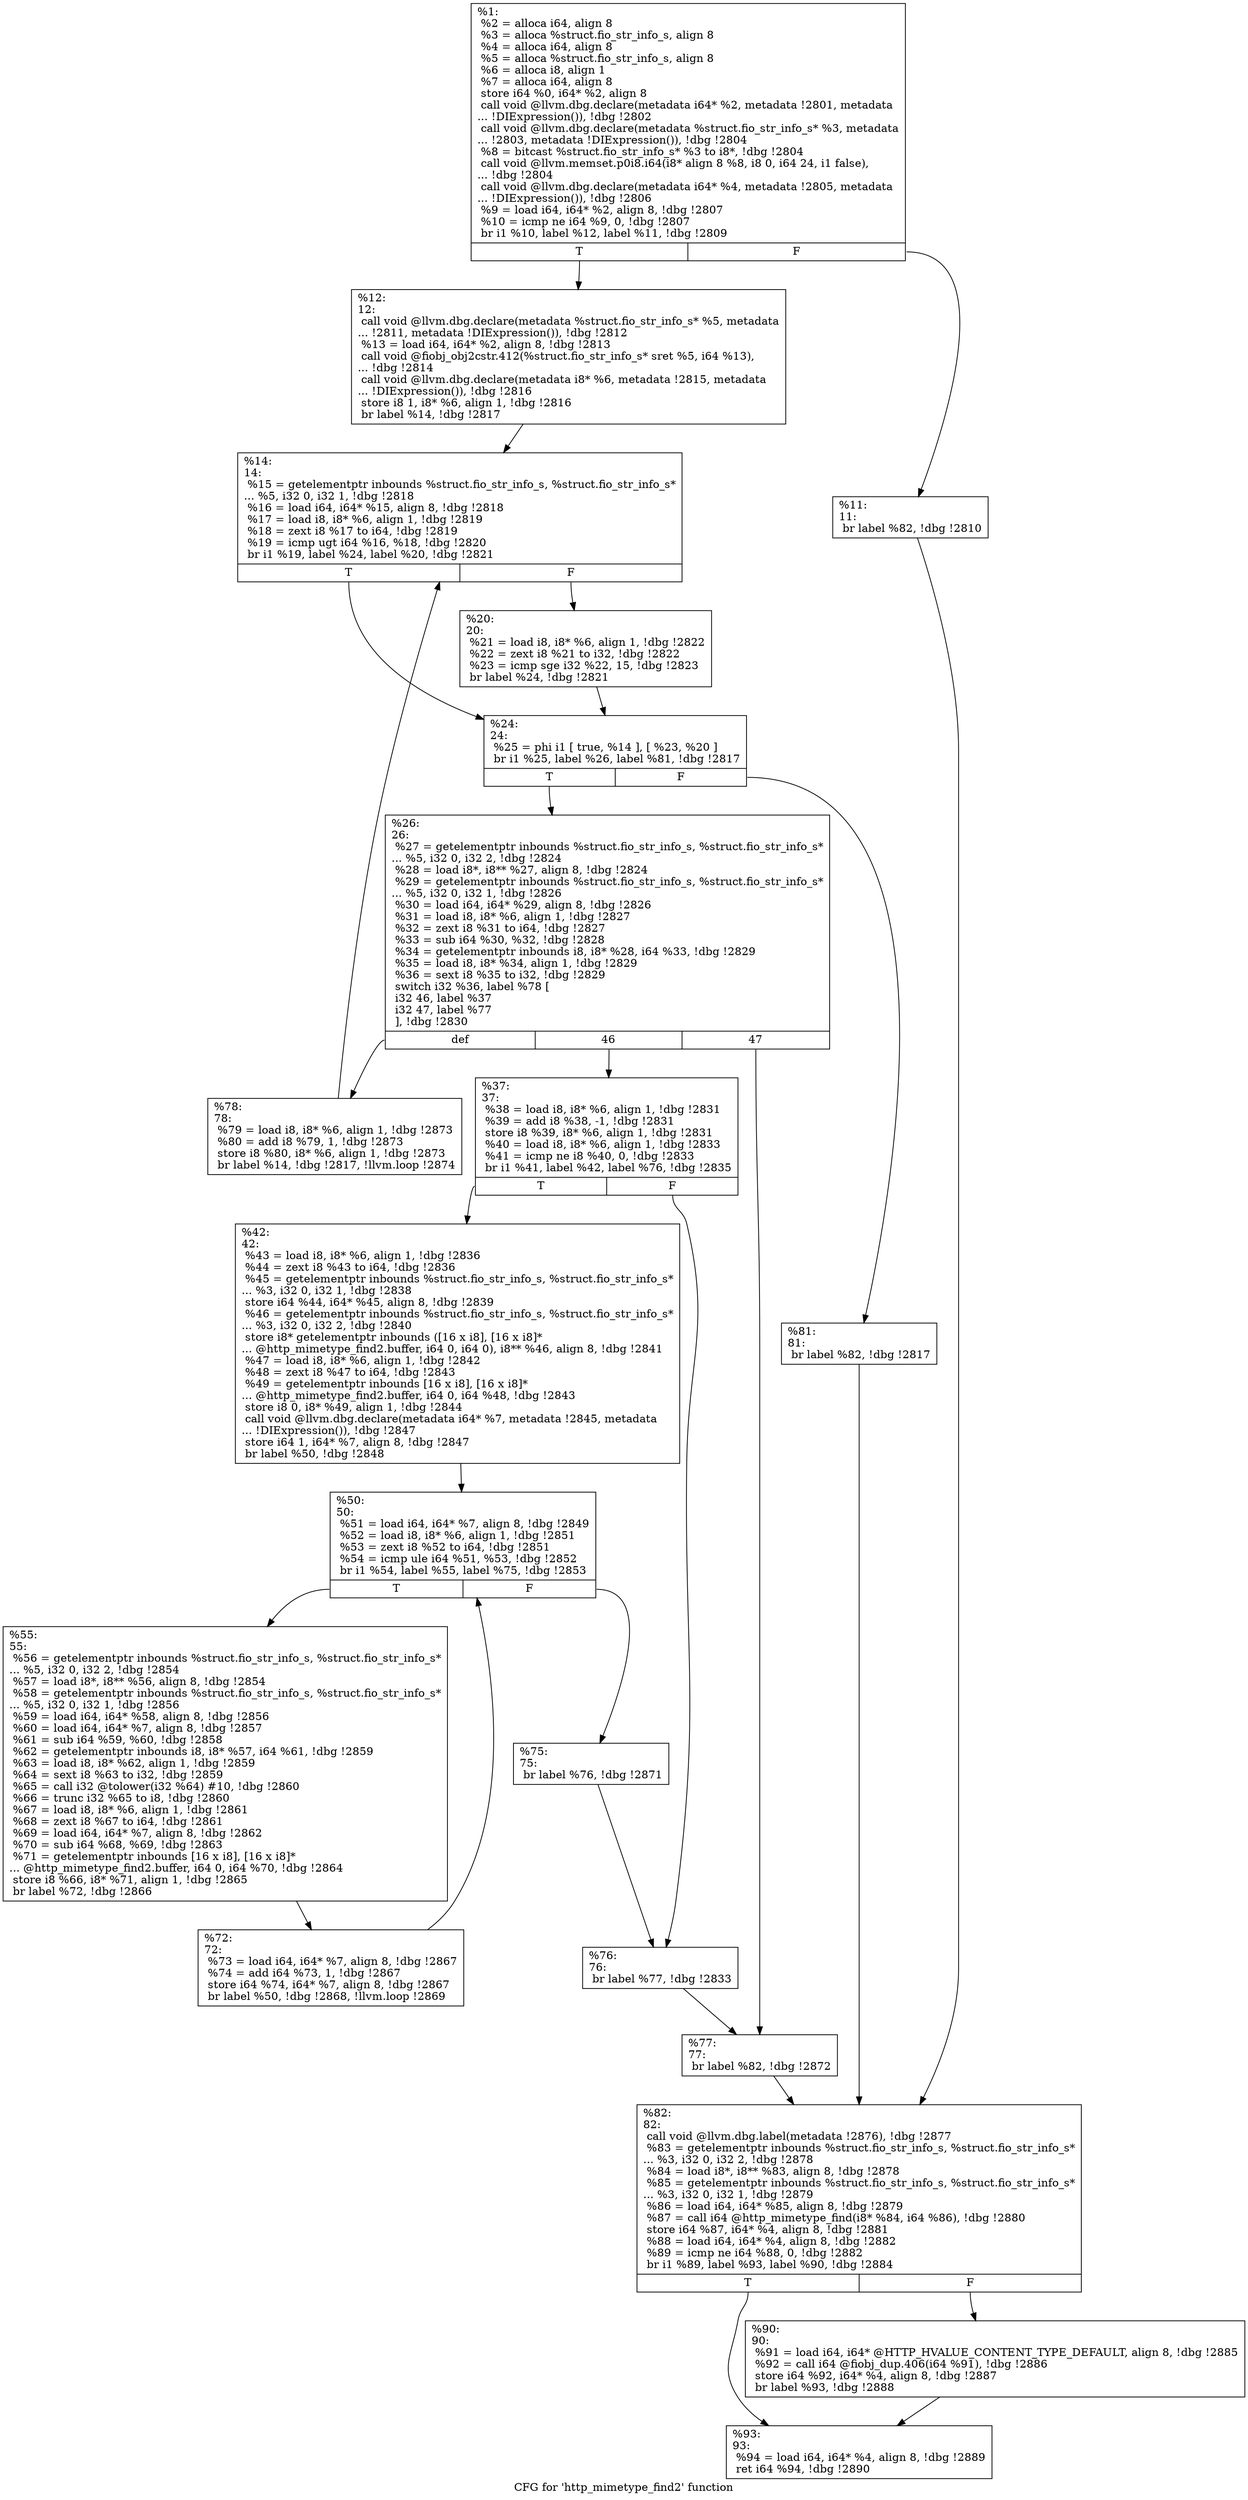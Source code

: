 digraph "CFG for 'http_mimetype_find2' function" {
	label="CFG for 'http_mimetype_find2' function";

	Node0x5568522dd6c0 [shape=record,label="{%1:\l  %2 = alloca i64, align 8\l  %3 = alloca %struct.fio_str_info_s, align 8\l  %4 = alloca i64, align 8\l  %5 = alloca %struct.fio_str_info_s, align 8\l  %6 = alloca i8, align 1\l  %7 = alloca i64, align 8\l  store i64 %0, i64* %2, align 8\l  call void @llvm.dbg.declare(metadata i64* %2, metadata !2801, metadata\l... !DIExpression()), !dbg !2802\l  call void @llvm.dbg.declare(metadata %struct.fio_str_info_s* %3, metadata\l... !2803, metadata !DIExpression()), !dbg !2804\l  %8 = bitcast %struct.fio_str_info_s* %3 to i8*, !dbg !2804\l  call void @llvm.memset.p0i8.i64(i8* align 8 %8, i8 0, i64 24, i1 false),\l... !dbg !2804\l  call void @llvm.dbg.declare(metadata i64* %4, metadata !2805, metadata\l... !DIExpression()), !dbg !2806\l  %9 = load i64, i64* %2, align 8, !dbg !2807\l  %10 = icmp ne i64 %9, 0, !dbg !2807\l  br i1 %10, label %12, label %11, !dbg !2809\l|{<s0>T|<s1>F}}"];
	Node0x5568522dd6c0:s0 -> Node0x5568522dec70;
	Node0x5568522dd6c0:s1 -> Node0x5568522dec20;
	Node0x5568522dec20 [shape=record,label="{%11:\l11:                                               \l  br label %82, !dbg !2810\l}"];
	Node0x5568522dec20 -> Node0x5568522df120;
	Node0x5568522dec70 [shape=record,label="{%12:\l12:                                               \l  call void @llvm.dbg.declare(metadata %struct.fio_str_info_s* %5, metadata\l... !2811, metadata !DIExpression()), !dbg !2812\l  %13 = load i64, i64* %2, align 8, !dbg !2813\l  call void @fiobj_obj2cstr.412(%struct.fio_str_info_s* sret %5, i64 %13),\l... !dbg !2814\l  call void @llvm.dbg.declare(metadata i8* %6, metadata !2815, metadata\l... !DIExpression()), !dbg !2816\l  store i8 1, i8* %6, align 1, !dbg !2816\l  br label %14, !dbg !2817\l}"];
	Node0x5568522dec70 -> Node0x5568522decc0;
	Node0x5568522decc0 [shape=record,label="{%14:\l14:                                               \l  %15 = getelementptr inbounds %struct.fio_str_info_s, %struct.fio_str_info_s*\l... %5, i32 0, i32 1, !dbg !2818\l  %16 = load i64, i64* %15, align 8, !dbg !2818\l  %17 = load i8, i8* %6, align 1, !dbg !2819\l  %18 = zext i8 %17 to i64, !dbg !2819\l  %19 = icmp ugt i64 %16, %18, !dbg !2820\l  br i1 %19, label %24, label %20, !dbg !2821\l|{<s0>T|<s1>F}}"];
	Node0x5568522decc0:s0 -> Node0x5568522ded60;
	Node0x5568522decc0:s1 -> Node0x5568522ded10;
	Node0x5568522ded10 [shape=record,label="{%20:\l20:                                               \l  %21 = load i8, i8* %6, align 1, !dbg !2822\l  %22 = zext i8 %21 to i32, !dbg !2822\l  %23 = icmp sge i32 %22, 15, !dbg !2823\l  br label %24, !dbg !2821\l}"];
	Node0x5568522ded10 -> Node0x5568522ded60;
	Node0x5568522ded60 [shape=record,label="{%24:\l24:                                               \l  %25 = phi i1 [ true, %14 ], [ %23, %20 ]\l  br i1 %25, label %26, label %81, !dbg !2817\l|{<s0>T|<s1>F}}"];
	Node0x5568522ded60:s0 -> Node0x5568522dedb0;
	Node0x5568522ded60:s1 -> Node0x5568522df0d0;
	Node0x5568522dedb0 [shape=record,label="{%26:\l26:                                               \l  %27 = getelementptr inbounds %struct.fio_str_info_s, %struct.fio_str_info_s*\l... %5, i32 0, i32 2, !dbg !2824\l  %28 = load i8*, i8** %27, align 8, !dbg !2824\l  %29 = getelementptr inbounds %struct.fio_str_info_s, %struct.fio_str_info_s*\l... %5, i32 0, i32 1, !dbg !2826\l  %30 = load i64, i64* %29, align 8, !dbg !2826\l  %31 = load i8, i8* %6, align 1, !dbg !2827\l  %32 = zext i8 %31 to i64, !dbg !2827\l  %33 = sub i64 %30, %32, !dbg !2828\l  %34 = getelementptr inbounds i8, i8* %28, i64 %33, !dbg !2829\l  %35 = load i8, i8* %34, align 1, !dbg !2829\l  %36 = sext i8 %35 to i32, !dbg !2829\l  switch i32 %36, label %78 [\l    i32 46, label %37\l    i32 47, label %77\l  ], !dbg !2830\l|{<s0>def|<s1>46|<s2>47}}"];
	Node0x5568522dedb0:s0 -> Node0x5568522df080;
	Node0x5568522dedb0:s1 -> Node0x5568522dee00;
	Node0x5568522dedb0:s2 -> Node0x5568522df030;
	Node0x5568522dee00 [shape=record,label="{%37:\l37:                                               \l  %38 = load i8, i8* %6, align 1, !dbg !2831\l  %39 = add i8 %38, -1, !dbg !2831\l  store i8 %39, i8* %6, align 1, !dbg !2831\l  %40 = load i8, i8* %6, align 1, !dbg !2833\l  %41 = icmp ne i8 %40, 0, !dbg !2833\l  br i1 %41, label %42, label %76, !dbg !2835\l|{<s0>T|<s1>F}}"];
	Node0x5568522dee00:s0 -> Node0x5568522dee50;
	Node0x5568522dee00:s1 -> Node0x5568522defe0;
	Node0x5568522dee50 [shape=record,label="{%42:\l42:                                               \l  %43 = load i8, i8* %6, align 1, !dbg !2836\l  %44 = zext i8 %43 to i64, !dbg !2836\l  %45 = getelementptr inbounds %struct.fio_str_info_s, %struct.fio_str_info_s*\l... %3, i32 0, i32 1, !dbg !2838\l  store i64 %44, i64* %45, align 8, !dbg !2839\l  %46 = getelementptr inbounds %struct.fio_str_info_s, %struct.fio_str_info_s*\l... %3, i32 0, i32 2, !dbg !2840\l  store i8* getelementptr inbounds ([16 x i8], [16 x i8]*\l... @http_mimetype_find2.buffer, i64 0, i64 0), i8** %46, align 8, !dbg !2841\l  %47 = load i8, i8* %6, align 1, !dbg !2842\l  %48 = zext i8 %47 to i64, !dbg !2843\l  %49 = getelementptr inbounds [16 x i8], [16 x i8]*\l... @http_mimetype_find2.buffer, i64 0, i64 %48, !dbg !2843\l  store i8 0, i8* %49, align 1, !dbg !2844\l  call void @llvm.dbg.declare(metadata i64* %7, metadata !2845, metadata\l... !DIExpression()), !dbg !2847\l  store i64 1, i64* %7, align 8, !dbg !2847\l  br label %50, !dbg !2848\l}"];
	Node0x5568522dee50 -> Node0x5568522deea0;
	Node0x5568522deea0 [shape=record,label="{%50:\l50:                                               \l  %51 = load i64, i64* %7, align 8, !dbg !2849\l  %52 = load i8, i8* %6, align 1, !dbg !2851\l  %53 = zext i8 %52 to i64, !dbg !2851\l  %54 = icmp ule i64 %51, %53, !dbg !2852\l  br i1 %54, label %55, label %75, !dbg !2853\l|{<s0>T|<s1>F}}"];
	Node0x5568522deea0:s0 -> Node0x5568522deef0;
	Node0x5568522deea0:s1 -> Node0x5568522def90;
	Node0x5568522deef0 [shape=record,label="{%55:\l55:                                               \l  %56 = getelementptr inbounds %struct.fio_str_info_s, %struct.fio_str_info_s*\l... %5, i32 0, i32 2, !dbg !2854\l  %57 = load i8*, i8** %56, align 8, !dbg !2854\l  %58 = getelementptr inbounds %struct.fio_str_info_s, %struct.fio_str_info_s*\l... %5, i32 0, i32 1, !dbg !2856\l  %59 = load i64, i64* %58, align 8, !dbg !2856\l  %60 = load i64, i64* %7, align 8, !dbg !2857\l  %61 = sub i64 %59, %60, !dbg !2858\l  %62 = getelementptr inbounds i8, i8* %57, i64 %61, !dbg !2859\l  %63 = load i8, i8* %62, align 1, !dbg !2859\l  %64 = sext i8 %63 to i32, !dbg !2859\l  %65 = call i32 @tolower(i32 %64) #10, !dbg !2860\l  %66 = trunc i32 %65 to i8, !dbg !2860\l  %67 = load i8, i8* %6, align 1, !dbg !2861\l  %68 = zext i8 %67 to i64, !dbg !2861\l  %69 = load i64, i64* %7, align 8, !dbg !2862\l  %70 = sub i64 %68, %69, !dbg !2863\l  %71 = getelementptr inbounds [16 x i8], [16 x i8]*\l... @http_mimetype_find2.buffer, i64 0, i64 %70, !dbg !2864\l  store i8 %66, i8* %71, align 1, !dbg !2865\l  br label %72, !dbg !2866\l}"];
	Node0x5568522deef0 -> Node0x5568522def40;
	Node0x5568522def40 [shape=record,label="{%72:\l72:                                               \l  %73 = load i64, i64* %7, align 8, !dbg !2867\l  %74 = add i64 %73, 1, !dbg !2867\l  store i64 %74, i64* %7, align 8, !dbg !2867\l  br label %50, !dbg !2868, !llvm.loop !2869\l}"];
	Node0x5568522def40 -> Node0x5568522deea0;
	Node0x5568522def90 [shape=record,label="{%75:\l75:                                               \l  br label %76, !dbg !2871\l}"];
	Node0x5568522def90 -> Node0x5568522defe0;
	Node0x5568522defe0 [shape=record,label="{%76:\l76:                                               \l  br label %77, !dbg !2833\l}"];
	Node0x5568522defe0 -> Node0x5568522df030;
	Node0x5568522df030 [shape=record,label="{%77:\l77:                                               \l  br label %82, !dbg !2872\l}"];
	Node0x5568522df030 -> Node0x5568522df120;
	Node0x5568522df080 [shape=record,label="{%78:\l78:                                               \l  %79 = load i8, i8* %6, align 1, !dbg !2873\l  %80 = add i8 %79, 1, !dbg !2873\l  store i8 %80, i8* %6, align 1, !dbg !2873\l  br label %14, !dbg !2817, !llvm.loop !2874\l}"];
	Node0x5568522df080 -> Node0x5568522decc0;
	Node0x5568522df0d0 [shape=record,label="{%81:\l81:                                               \l  br label %82, !dbg !2817\l}"];
	Node0x5568522df0d0 -> Node0x5568522df120;
	Node0x5568522df120 [shape=record,label="{%82:\l82:                                               \l  call void @llvm.dbg.label(metadata !2876), !dbg !2877\l  %83 = getelementptr inbounds %struct.fio_str_info_s, %struct.fio_str_info_s*\l... %3, i32 0, i32 2, !dbg !2878\l  %84 = load i8*, i8** %83, align 8, !dbg !2878\l  %85 = getelementptr inbounds %struct.fio_str_info_s, %struct.fio_str_info_s*\l... %3, i32 0, i32 1, !dbg !2879\l  %86 = load i64, i64* %85, align 8, !dbg !2879\l  %87 = call i64 @http_mimetype_find(i8* %84, i64 %86), !dbg !2880\l  store i64 %87, i64* %4, align 8, !dbg !2881\l  %88 = load i64, i64* %4, align 8, !dbg !2882\l  %89 = icmp ne i64 %88, 0, !dbg !2882\l  br i1 %89, label %93, label %90, !dbg !2884\l|{<s0>T|<s1>F}}"];
	Node0x5568522df120:s0 -> Node0x5568522df1c0;
	Node0x5568522df120:s1 -> Node0x5568522df170;
	Node0x5568522df170 [shape=record,label="{%90:\l90:                                               \l  %91 = load i64, i64* @HTTP_HVALUE_CONTENT_TYPE_DEFAULT, align 8, !dbg !2885\l  %92 = call i64 @fiobj_dup.406(i64 %91), !dbg !2886\l  store i64 %92, i64* %4, align 8, !dbg !2887\l  br label %93, !dbg !2888\l}"];
	Node0x5568522df170 -> Node0x5568522df1c0;
	Node0x5568522df1c0 [shape=record,label="{%93:\l93:                                               \l  %94 = load i64, i64* %4, align 8, !dbg !2889\l  ret i64 %94, !dbg !2890\l}"];
}
